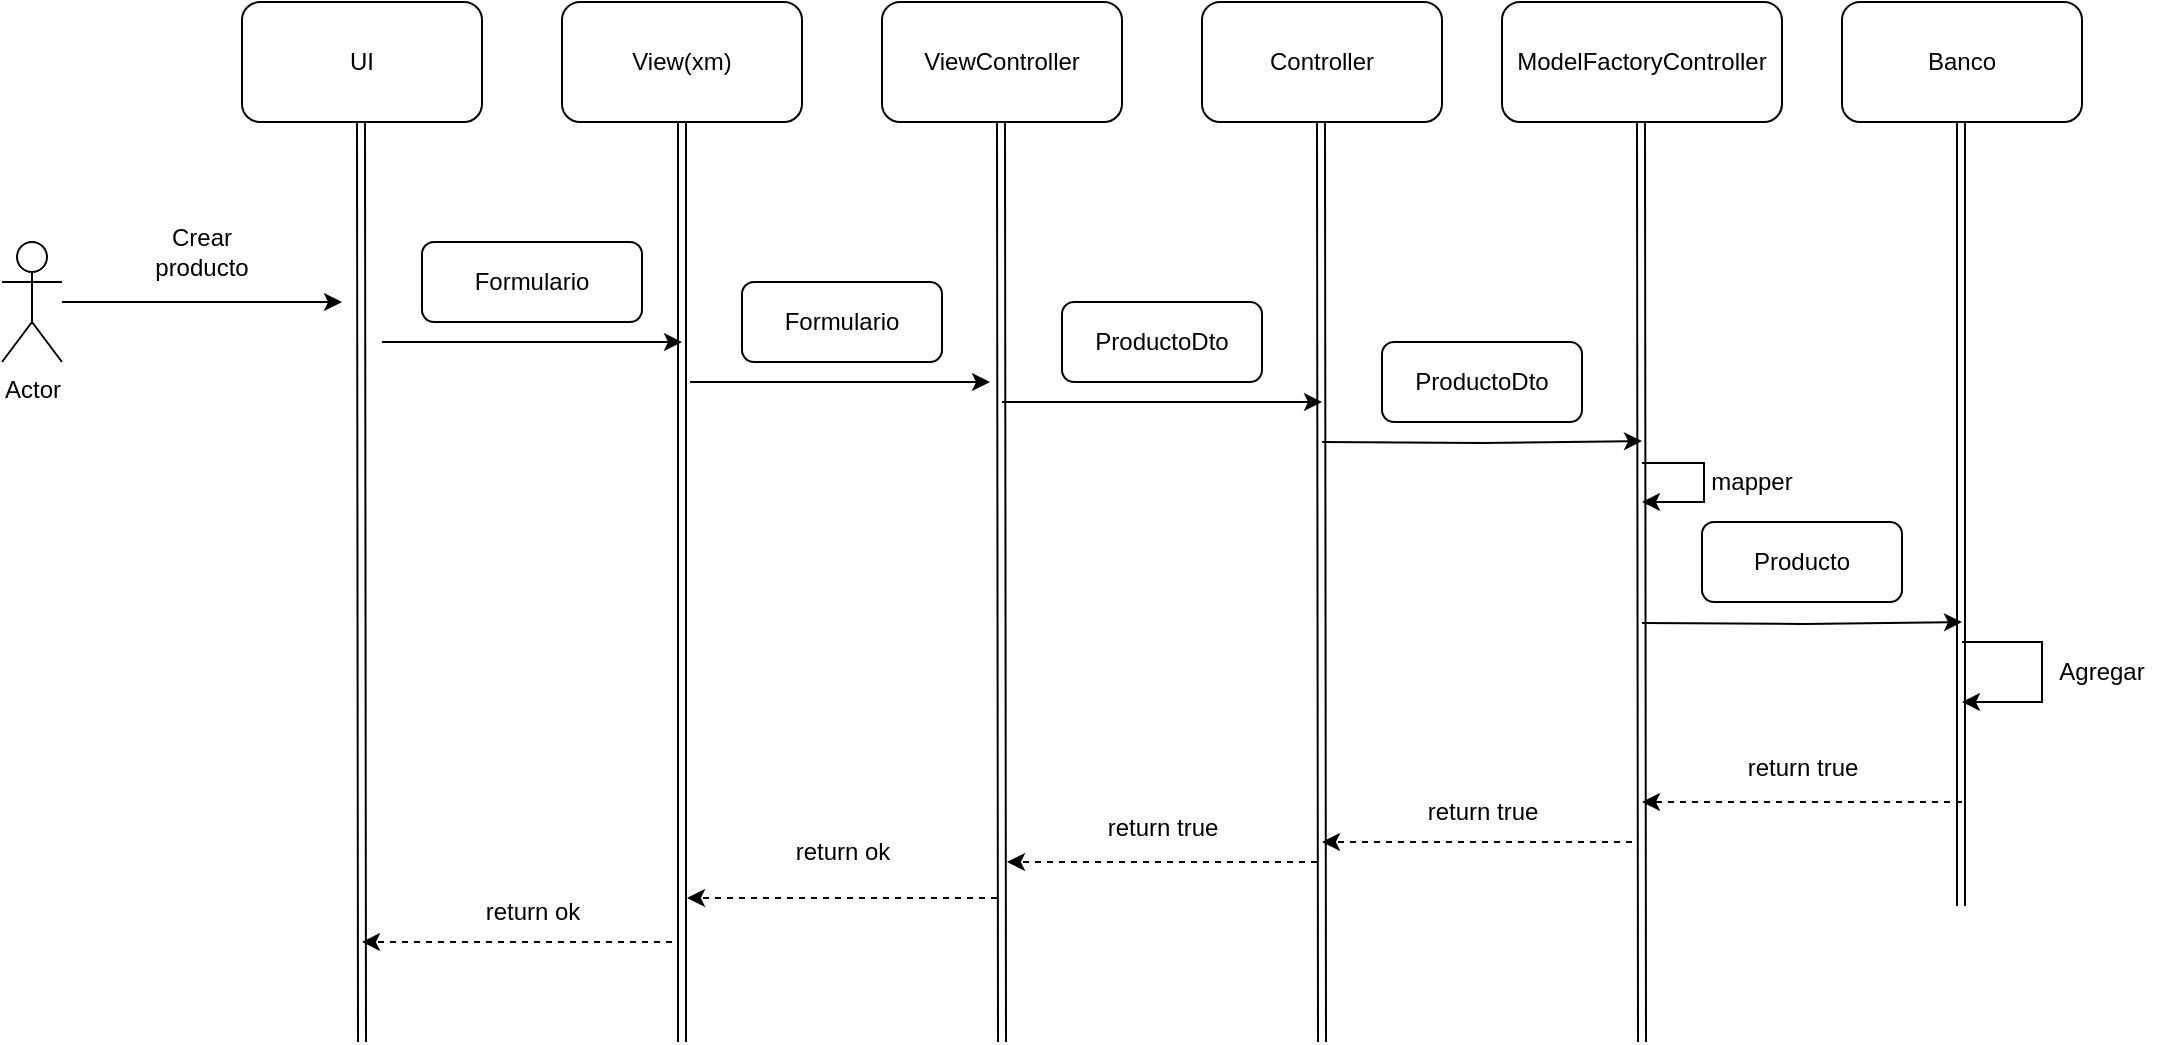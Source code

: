 <mxfile version="24.7.6">
  <diagram name="Página-1" id="Hipv7Keqoj3oRl5ee3d8">
    <mxGraphModel dx="1692" dy="460" grid="1" gridSize="10" guides="1" tooltips="1" connect="1" arrows="1" fold="1" page="1" pageScale="1" pageWidth="827" pageHeight="1169" math="0" shadow="0">
      <root>
        <mxCell id="0" />
        <mxCell id="1" parent="0" />
        <mxCell id="K5qOM5fwwba1Jv6hYMxd-1" value="UI" style="rounded=1;whiteSpace=wrap;html=1;" vertex="1" parent="1">
          <mxGeometry x="40" y="720" width="120" height="60" as="geometry" />
        </mxCell>
        <mxCell id="K5qOM5fwwba1Jv6hYMxd-2" value="View(xm)" style="rounded=1;whiteSpace=wrap;html=1;" vertex="1" parent="1">
          <mxGeometry x="200" y="720" width="120" height="60" as="geometry" />
        </mxCell>
        <mxCell id="K5qOM5fwwba1Jv6hYMxd-4" value="ViewController" style="rounded=1;whiteSpace=wrap;html=1;" vertex="1" parent="1">
          <mxGeometry x="360" y="720" width="120" height="60" as="geometry" />
        </mxCell>
        <mxCell id="K5qOM5fwwba1Jv6hYMxd-6" value="ModelFactoryController" style="rounded=1;whiteSpace=wrap;html=1;" vertex="1" parent="1">
          <mxGeometry x="670" y="720" width="140" height="60" as="geometry" />
        </mxCell>
        <mxCell id="K5qOM5fwwba1Jv6hYMxd-16" style="edgeStyle=orthogonalEdgeStyle;rounded=0;orthogonalLoop=1;jettySize=auto;html=1;" edge="1" parent="1" source="K5qOM5fwwba1Jv6hYMxd-7">
          <mxGeometry relative="1" as="geometry">
            <mxPoint x="90" y="870" as="targetPoint" />
          </mxGeometry>
        </mxCell>
        <mxCell id="K5qOM5fwwba1Jv6hYMxd-7" value="Actor" style="shape=umlActor;verticalLabelPosition=bottom;verticalAlign=top;html=1;outlineConnect=0;" vertex="1" parent="1">
          <mxGeometry x="-80" y="840" width="30" height="60" as="geometry" />
        </mxCell>
        <mxCell id="K5qOM5fwwba1Jv6hYMxd-12" value="Banco" style="rounded=1;whiteSpace=wrap;html=1;" vertex="1" parent="1">
          <mxGeometry x="840" y="720" width="120" height="60" as="geometry" />
        </mxCell>
        <mxCell id="K5qOM5fwwba1Jv6hYMxd-21" value="Crear producto" style="text;html=1;align=center;verticalAlign=middle;whiteSpace=wrap;rounded=0;" vertex="1" parent="1">
          <mxGeometry x="-20" y="830" width="80" height="30" as="geometry" />
        </mxCell>
        <mxCell id="K5qOM5fwwba1Jv6hYMxd-24" value="" style="shape=link;endArrow=classic;html=1;rounded=0;exitX=0.5;exitY=1;exitDx=0;exitDy=0;" edge="1" parent="1" source="K5qOM5fwwba1Jv6hYMxd-2">
          <mxGeometry width="50" height="50" relative="1" as="geometry">
            <mxPoint x="250" y="880" as="sourcePoint" />
            <mxPoint x="260" y="1240" as="targetPoint" />
            <Array as="points">
              <mxPoint x="260" y="980" />
            </Array>
          </mxGeometry>
        </mxCell>
        <mxCell id="K5qOM5fwwba1Jv6hYMxd-25" value="" style="shape=link;endArrow=classic;html=1;rounded=0;exitX=0.5;exitY=1;exitDx=0;exitDy=0;" edge="1" parent="1">
          <mxGeometry width="50" height="50" relative="1" as="geometry">
            <mxPoint x="99.5" y="780" as="sourcePoint" />
            <mxPoint x="100" y="1240" as="targetPoint" />
          </mxGeometry>
        </mxCell>
        <mxCell id="K5qOM5fwwba1Jv6hYMxd-26" value="" style="shape=link;endArrow=classic;html=1;rounded=0;exitX=0.5;exitY=1;exitDx=0;exitDy=0;" edge="1" parent="1">
          <mxGeometry width="50" height="50" relative="1" as="geometry">
            <mxPoint x="419.5" y="780" as="sourcePoint" />
            <mxPoint x="420" y="1240" as="targetPoint" />
          </mxGeometry>
        </mxCell>
        <mxCell id="K5qOM5fwwba1Jv6hYMxd-27" value="" style="shape=link;endArrow=classic;html=1;rounded=0;exitX=0.5;exitY=1;exitDx=0;exitDy=0;strokeColor=default;" edge="1" parent="1">
          <mxGeometry width="50" height="50" relative="1" as="geometry">
            <mxPoint x="579.5" y="780" as="sourcePoint" />
            <mxPoint x="580" y="1240" as="targetPoint" />
          </mxGeometry>
        </mxCell>
        <mxCell id="K5qOM5fwwba1Jv6hYMxd-28" value="" style="shape=link;endArrow=classic;html=1;rounded=0;exitX=0.5;exitY=1;exitDx=0;exitDy=0;" edge="1" parent="1">
          <mxGeometry width="50" height="50" relative="1" as="geometry">
            <mxPoint x="739.5" y="780" as="sourcePoint" />
            <mxPoint x="740" y="1240" as="targetPoint" />
          </mxGeometry>
        </mxCell>
        <mxCell id="K5qOM5fwwba1Jv6hYMxd-31" style="edgeStyle=orthogonalEdgeStyle;rounded=0;orthogonalLoop=1;jettySize=auto;html=1;" edge="1" parent="1">
          <mxGeometry relative="1" as="geometry">
            <mxPoint x="260" y="890" as="targetPoint" />
            <mxPoint x="110" y="890" as="sourcePoint" />
          </mxGeometry>
        </mxCell>
        <mxCell id="K5qOM5fwwba1Jv6hYMxd-32" value="Formulario" style="rounded=1;whiteSpace=wrap;html=1;" vertex="1" parent="1">
          <mxGeometry x="130" y="840" width="110" height="40" as="geometry" />
        </mxCell>
        <mxCell id="K5qOM5fwwba1Jv6hYMxd-34" style="edgeStyle=orthogonalEdgeStyle;rounded=0;orthogonalLoop=1;jettySize=auto;html=1;" edge="1" parent="1">
          <mxGeometry relative="1" as="geometry">
            <mxPoint x="414" y="910" as="targetPoint" />
            <mxPoint x="264" y="910" as="sourcePoint" />
          </mxGeometry>
        </mxCell>
        <mxCell id="K5qOM5fwwba1Jv6hYMxd-35" style="edgeStyle=orthogonalEdgeStyle;rounded=0;orthogonalLoop=1;jettySize=auto;html=1;" edge="1" parent="1">
          <mxGeometry relative="1" as="geometry">
            <mxPoint x="580" y="920" as="targetPoint" />
            <mxPoint x="420" y="920" as="sourcePoint" />
          </mxGeometry>
        </mxCell>
        <mxCell id="K5qOM5fwwba1Jv6hYMxd-36" value="Formulario" style="rounded=1;whiteSpace=wrap;html=1;" vertex="1" parent="1">
          <mxGeometry x="290" y="860" width="100" height="40" as="geometry" />
        </mxCell>
        <mxCell id="K5qOM5fwwba1Jv6hYMxd-37" value="ProductoDto" style="rounded=1;whiteSpace=wrap;html=1;" vertex="1" parent="1">
          <mxGeometry x="450" y="870" width="100" height="40" as="geometry" />
        </mxCell>
        <mxCell id="K5qOM5fwwba1Jv6hYMxd-42" value="mapper" style="text;html=1;align=center;verticalAlign=middle;whiteSpace=wrap;rounded=0;" vertex="1" parent="1">
          <mxGeometry x="770" y="950" width="50" height="20" as="geometry" />
        </mxCell>
        <mxCell id="K5qOM5fwwba1Jv6hYMxd-44" value="Producto" style="rounded=1;whiteSpace=wrap;html=1;" vertex="1" parent="1">
          <mxGeometry x="770" y="980" width="100" height="40" as="geometry" />
        </mxCell>
        <mxCell id="K5qOM5fwwba1Jv6hYMxd-47" style="edgeStyle=orthogonalEdgeStyle;rounded=0;orthogonalLoop=1;jettySize=auto;html=1;strokeWidth=1;" edge="1" parent="1">
          <mxGeometry relative="1" as="geometry">
            <mxPoint x="900" y="1070" as="targetPoint" />
            <mxPoint x="900" y="1040" as="sourcePoint" />
            <Array as="points">
              <mxPoint x="940" y="1040" />
              <mxPoint x="940" y="1070" />
            </Array>
          </mxGeometry>
        </mxCell>
        <mxCell id="K5qOM5fwwba1Jv6hYMxd-48" value="Agregar" style="text;html=1;align=center;verticalAlign=middle;whiteSpace=wrap;rounded=0;" vertex="1" parent="1">
          <mxGeometry x="940" y="1040" width="60" height="30" as="geometry" />
        </mxCell>
        <mxCell id="K5qOM5fwwba1Jv6hYMxd-50" value="&lt;div&gt;&lt;span style=&quot;background-color: initial;&quot;&gt;Controller&lt;/span&gt;&lt;br&gt;&lt;/div&gt;" style="rounded=1;whiteSpace=wrap;html=1;" vertex="1" parent="1">
          <mxGeometry x="520" y="720" width="120" height="60" as="geometry" />
        </mxCell>
        <mxCell id="K5qOM5fwwba1Jv6hYMxd-51" style="edgeStyle=orthogonalEdgeStyle;rounded=0;orthogonalLoop=1;jettySize=auto;html=1;" edge="1" parent="1">
          <mxGeometry relative="1" as="geometry">
            <mxPoint x="740" y="939.5" as="targetPoint" />
            <mxPoint x="580" y="940" as="sourcePoint" />
          </mxGeometry>
        </mxCell>
        <mxCell id="K5qOM5fwwba1Jv6hYMxd-53" value="ProductoDto" style="rounded=1;whiteSpace=wrap;html=1;" vertex="1" parent="1">
          <mxGeometry x="610" y="890" width="100" height="40" as="geometry" />
        </mxCell>
        <mxCell id="K5qOM5fwwba1Jv6hYMxd-54" style="edgeStyle=orthogonalEdgeStyle;rounded=0;orthogonalLoop=1;jettySize=auto;html=1;" edge="1" parent="1">
          <mxGeometry relative="1" as="geometry">
            <mxPoint x="740" y="970" as="targetPoint" />
            <mxPoint x="740" y="950.5" as="sourcePoint" />
            <Array as="points">
              <mxPoint x="771" y="951" />
              <mxPoint x="771" y="970" />
              <mxPoint x="750" y="970" />
            </Array>
          </mxGeometry>
        </mxCell>
        <mxCell id="K5qOM5fwwba1Jv6hYMxd-55" value="" style="shape=link;endArrow=classic;html=1;rounded=0;exitX=0.5;exitY=1;exitDx=0;exitDy=0;" edge="1" parent="1">
          <mxGeometry width="50" height="50" relative="1" as="geometry">
            <mxPoint x="899.5" y="780" as="sourcePoint" />
            <mxPoint x="899.5" y="1172" as="targetPoint" />
          </mxGeometry>
        </mxCell>
        <mxCell id="K5qOM5fwwba1Jv6hYMxd-56" style="edgeStyle=orthogonalEdgeStyle;rounded=0;orthogonalLoop=1;jettySize=auto;html=1;" edge="1" parent="1">
          <mxGeometry relative="1" as="geometry">
            <mxPoint x="900" y="1030" as="targetPoint" />
            <mxPoint x="740" y="1030.5" as="sourcePoint" />
          </mxGeometry>
        </mxCell>
        <mxCell id="K5qOM5fwwba1Jv6hYMxd-57" value="" style="endArrow=classic;html=1;rounded=0;dashed=1;" edge="1" parent="1">
          <mxGeometry width="50" height="50" relative="1" as="geometry">
            <mxPoint x="900" y="1120" as="sourcePoint" />
            <mxPoint x="740" y="1120" as="targetPoint" />
          </mxGeometry>
        </mxCell>
        <mxCell id="K5qOM5fwwba1Jv6hYMxd-59" value="return true" style="text;html=1;align=center;verticalAlign=middle;resizable=0;points=[];autosize=1;strokeColor=none;fillColor=none;" vertex="1" parent="1">
          <mxGeometry x="780" y="1088" width="80" height="30" as="geometry" />
        </mxCell>
        <mxCell id="K5qOM5fwwba1Jv6hYMxd-60" value="return true" style="text;html=1;align=center;verticalAlign=middle;resizable=0;points=[];autosize=1;strokeColor=none;fillColor=none;" vertex="1" parent="1">
          <mxGeometry x="620" y="1110" width="80" height="30" as="geometry" />
        </mxCell>
        <mxCell id="K5qOM5fwwba1Jv6hYMxd-61" value="" style="endArrow=classic;html=1;rounded=0;dashed=1;" edge="1" parent="1">
          <mxGeometry width="50" height="50" relative="1" as="geometry">
            <mxPoint x="735" y="1140" as="sourcePoint" />
            <mxPoint x="580" y="1140" as="targetPoint" />
          </mxGeometry>
        </mxCell>
        <mxCell id="K5qOM5fwwba1Jv6hYMxd-63" value="" style="endArrow=classic;html=1;rounded=0;dashed=1;" edge="1" parent="1">
          <mxGeometry width="50" height="50" relative="1" as="geometry">
            <mxPoint x="577.5" y="1150" as="sourcePoint" />
            <mxPoint x="422.5" y="1150" as="targetPoint" />
          </mxGeometry>
        </mxCell>
        <mxCell id="K5qOM5fwwba1Jv6hYMxd-64" value="" style="endArrow=classic;html=1;rounded=0;dashed=1;" edge="1" parent="1">
          <mxGeometry width="50" height="50" relative="1" as="geometry">
            <mxPoint x="417.5" y="1168" as="sourcePoint" />
            <mxPoint x="262.5" y="1168" as="targetPoint" />
          </mxGeometry>
        </mxCell>
        <mxCell id="K5qOM5fwwba1Jv6hYMxd-65" value="return true" style="text;html=1;align=center;verticalAlign=middle;resizable=0;points=[];autosize=1;strokeColor=none;fillColor=none;" vertex="1" parent="1">
          <mxGeometry x="460" y="1118" width="80" height="30" as="geometry" />
        </mxCell>
        <mxCell id="K5qOM5fwwba1Jv6hYMxd-66" value="return ok" style="text;html=1;align=center;verticalAlign=middle;resizable=0;points=[];autosize=1;strokeColor=none;fillColor=none;" vertex="1" parent="1">
          <mxGeometry x="305" y="1130" width="70" height="30" as="geometry" />
        </mxCell>
        <mxCell id="K5qOM5fwwba1Jv6hYMxd-67" value="return ok" style="text;html=1;align=center;verticalAlign=middle;resizable=0;points=[];autosize=1;strokeColor=none;fillColor=none;" vertex="1" parent="1">
          <mxGeometry x="150" y="1160" width="70" height="30" as="geometry" />
        </mxCell>
        <mxCell id="K5qOM5fwwba1Jv6hYMxd-68" value="" style="endArrow=classic;html=1;rounded=0;dashed=1;" edge="1" parent="1">
          <mxGeometry width="50" height="50" relative="1" as="geometry">
            <mxPoint x="255" y="1190" as="sourcePoint" />
            <mxPoint x="100" y="1190" as="targetPoint" />
          </mxGeometry>
        </mxCell>
      </root>
    </mxGraphModel>
  </diagram>
</mxfile>
